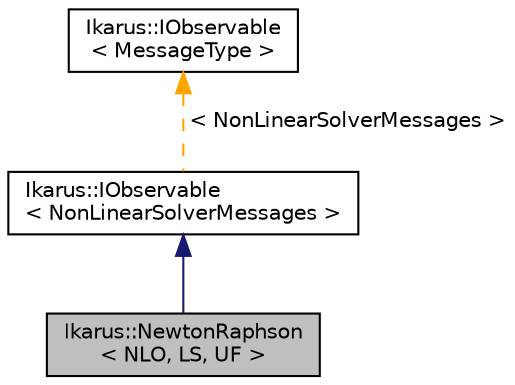 digraph "Ikarus::NewtonRaphson&lt; NLO, LS, UF &gt;"
{
 // LATEX_PDF_SIZE
  edge [fontname="Helvetica",fontsize="10",labelfontname="Helvetica",labelfontsize="10"];
  node [fontname="Helvetica",fontsize="10",shape=record];
  Node1 [label="Ikarus::NewtonRaphson\l\< NLO, LS, UF \>",height=0.2,width=0.4,color="black", fillcolor="grey75", style="filled", fontcolor="black",tooltip="Implementation of the Newton-Raphson method for solving nonlinear equations."];
  Node2 -> Node1 [dir="back",color="midnightblue",fontsize="10",style="solid"];
  Node2 [label="Ikarus::IObservable\l\< NonLinearSolverMessages \>",height=0.2,width=0.4,color="black", fillcolor="white", style="filled",URL="$a01653.html",tooltip=" "];
  Node3 -> Node2 [dir="back",color="orange",fontsize="10",style="dashed",label=" \< NonLinearSolverMessages \>" ];
  Node3 [label="Ikarus::IObservable\l\< MessageType \>",height=0.2,width=0.4,color="black", fillcolor="white", style="filled",URL="$a01653.html",tooltip="Generic observable interface for the Observer design pattern. See  for a description of the design pa..."];
}
